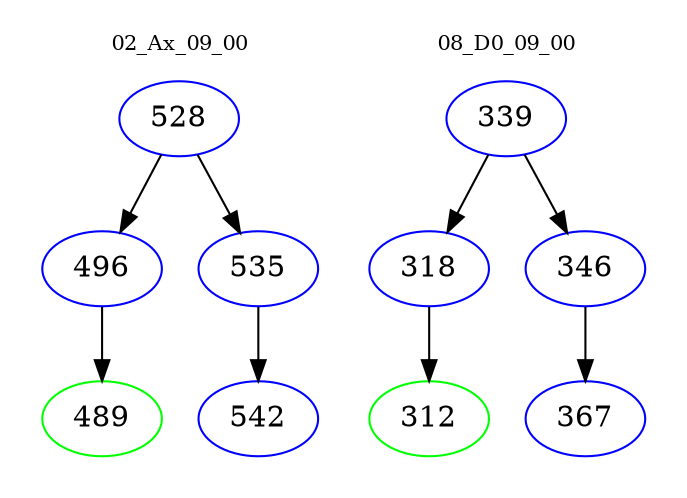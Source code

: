 digraph{
subgraph cluster_0 {
color = white
label = "02_Ax_09_00";
fontsize=10;
T0_528 [label="528", color="blue"]
T0_528 -> T0_496 [color="black"]
T0_496 [label="496", color="blue"]
T0_496 -> T0_489 [color="black"]
T0_489 [label="489", color="green"]
T0_528 -> T0_535 [color="black"]
T0_535 [label="535", color="blue"]
T0_535 -> T0_542 [color="black"]
T0_542 [label="542", color="blue"]
}
subgraph cluster_1 {
color = white
label = "08_D0_09_00";
fontsize=10;
T1_339 [label="339", color="blue"]
T1_339 -> T1_318 [color="black"]
T1_318 [label="318", color="blue"]
T1_318 -> T1_312 [color="black"]
T1_312 [label="312", color="green"]
T1_339 -> T1_346 [color="black"]
T1_346 [label="346", color="blue"]
T1_346 -> T1_367 [color="black"]
T1_367 [label="367", color="blue"]
}
}
